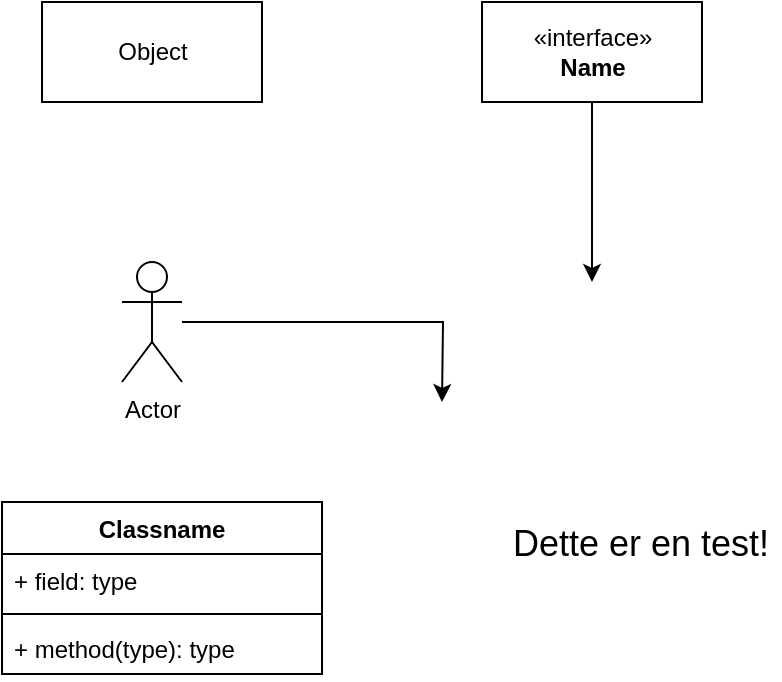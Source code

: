 <mxfile version="13.1.3">
    <diagram id="6hGFLwfOUW9BJ-s0fimq" name="Page-1">
        <mxGraphModel dx="768" dy="409" grid="1" gridSize="10" guides="1" tooltips="1" connect="1" arrows="1" fold="1" page="1" pageScale="1" pageWidth="827" pageHeight="1169" math="0" shadow="0">
            <root>
                <mxCell id="0"/>
                <mxCell id="1" parent="0"/>
                <mxCell id="9" style="edgeStyle=orthogonalEdgeStyle;rounded=0;orthogonalLoop=1;jettySize=auto;html=1;" edge="1" parent="1" source="2">
                    <mxGeometry relative="1" as="geometry">
                        <mxPoint x="300" y="270" as="targetPoint"/>
                    </mxGeometry>
                </mxCell>
                <mxCell id="2" value="Actor" style="shape=umlActor;verticalLabelPosition=bottom;labelBackgroundColor=#ffffff;verticalAlign=top;html=1;" vertex="1" parent="1">
                    <mxGeometry x="140" y="200" width="30" height="60" as="geometry"/>
                </mxCell>
                <mxCell id="3" value="Object" style="html=1;" vertex="1" parent="1">
                    <mxGeometry x="100" y="70" width="110" height="50" as="geometry"/>
                </mxCell>
                <mxCell id="10" style="edgeStyle=orthogonalEdgeStyle;rounded=0;orthogonalLoop=1;jettySize=auto;html=1;" edge="1" parent="1" source="4">
                    <mxGeometry relative="1" as="geometry">
                        <mxPoint x="375" y="210" as="targetPoint"/>
                    </mxGeometry>
                </mxCell>
                <mxCell id="4" value="&amp;laquo;interface&amp;raquo;&lt;br&gt;&lt;b&gt;Name&lt;/b&gt;" style="html=1;" vertex="1" parent="1">
                    <mxGeometry x="320" y="70" width="110" height="50" as="geometry"/>
                </mxCell>
                <mxCell id="5" value="Classname" style="swimlane;fontStyle=1;align=center;verticalAlign=top;childLayout=stackLayout;horizontal=1;startSize=26;horizontalStack=0;resizeParent=1;resizeParentMax=0;resizeLast=0;collapsible=1;marginBottom=0;" vertex="1" parent="1">
                    <mxGeometry x="80" y="320" width="160" height="86" as="geometry"/>
                </mxCell>
                <mxCell id="6" value="+ field: type" style="text;strokeColor=none;fillColor=none;align=left;verticalAlign=top;spacingLeft=4;spacingRight=4;overflow=hidden;rotatable=0;points=[[0,0.5],[1,0.5]];portConstraint=eastwest;" vertex="1" parent="5">
                    <mxGeometry y="26" width="160" height="26" as="geometry"/>
                </mxCell>
                <mxCell id="7" value="" style="line;strokeWidth=1;fillColor=none;align=left;verticalAlign=middle;spacingTop=-1;spacingLeft=3;spacingRight=3;rotatable=0;labelPosition=right;points=[];portConstraint=eastwest;" vertex="1" parent="5">
                    <mxGeometry y="52" width="160" height="8" as="geometry"/>
                </mxCell>
                <mxCell id="8" value="+ method(type): type" style="text;strokeColor=none;fillColor=none;align=left;verticalAlign=top;spacingLeft=4;spacingRight=4;overflow=hidden;rotatable=0;points=[[0,0.5],[1,0.5]];portConstraint=eastwest;" vertex="1" parent="5">
                    <mxGeometry y="60" width="160" height="26" as="geometry"/>
                </mxCell>
                <mxCell id="11" value="&lt;font style=&quot;font-size: 18px&quot;&gt;Dette er en test!&lt;/font&gt;" style="text;html=1;align=center;verticalAlign=middle;resizable=0;points=[];autosize=1;" vertex="1" parent="1">
                    <mxGeometry x="329" y="331" width="140" height="20" as="geometry"/>
                </mxCell>
            </root>
        </mxGraphModel>
    </diagram>
</mxfile>